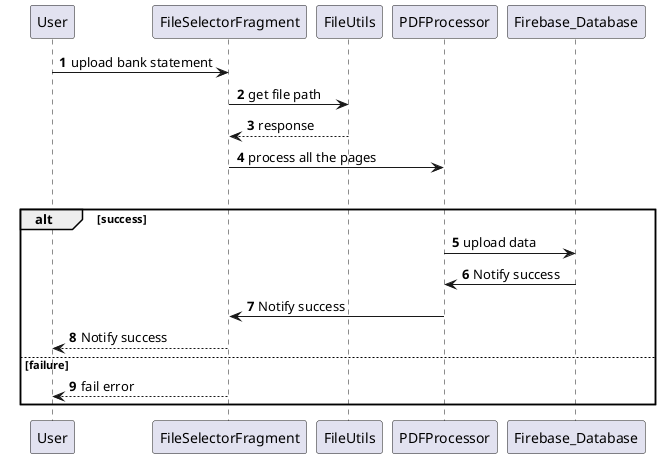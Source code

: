 @startuml
'https://plantuml.com/sequence-diagram

autonumber



User -> FileSelectorFragment : upload bank statement

FileSelectorFragment -> FileUtils : get file path

FileUtils --> FileSelectorFragment : response

FileSelectorFragment -> PDFProcessor : process all the pages

group PDF processing

alt success

PDFProcessor -> Firebase_Database : upload data

Firebase_Database -> PDFProcessor : Notify success

PDFProcessor -> FileSelectorFragment : Notify success

FileSelectorFragment --> User : Notify success

else failure

FileSelectorFragment --> User : fail error

end



@enduml
